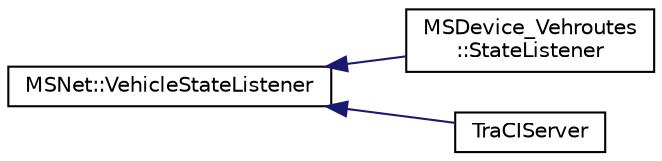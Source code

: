digraph "Graphical Class Hierarchy"
{
  edge [fontname="Helvetica",fontsize="10",labelfontname="Helvetica",labelfontsize="10"];
  node [fontname="Helvetica",fontsize="10",shape=record];
  rankdir="LR";
  Node0 [label="MSNet::VehicleStateListener",height=0.2,width=0.4,color="black", fillcolor="white", style="filled",URL="$dc/dd1/class_m_s_net_1_1_vehicle_state_listener.html",tooltip="Interface for objects listening to vehicle state changes. "];
  Node0 -> Node1 [dir="back",color="midnightblue",fontsize="10",style="solid",fontname="Helvetica"];
  Node1 [label="MSDevice_Vehroutes\l::StateListener",height=0.2,width=0.4,color="black", fillcolor="white", style="filled",URL="$d0/daf/class_m_s_device___vehroutes_1_1_state_listener.html",tooltip="A class that is notified about reroutings. "];
  Node0 -> Node2 [dir="back",color="midnightblue",fontsize="10",style="solid",fontname="Helvetica"];
  Node2 [label="TraCIServer",height=0.2,width=0.4,color="black", fillcolor="white", style="filled",URL="$d3/da5/class_tra_c_i_server.html",tooltip="TraCI server used to control sumo by a remote TraCI client. "];
}
